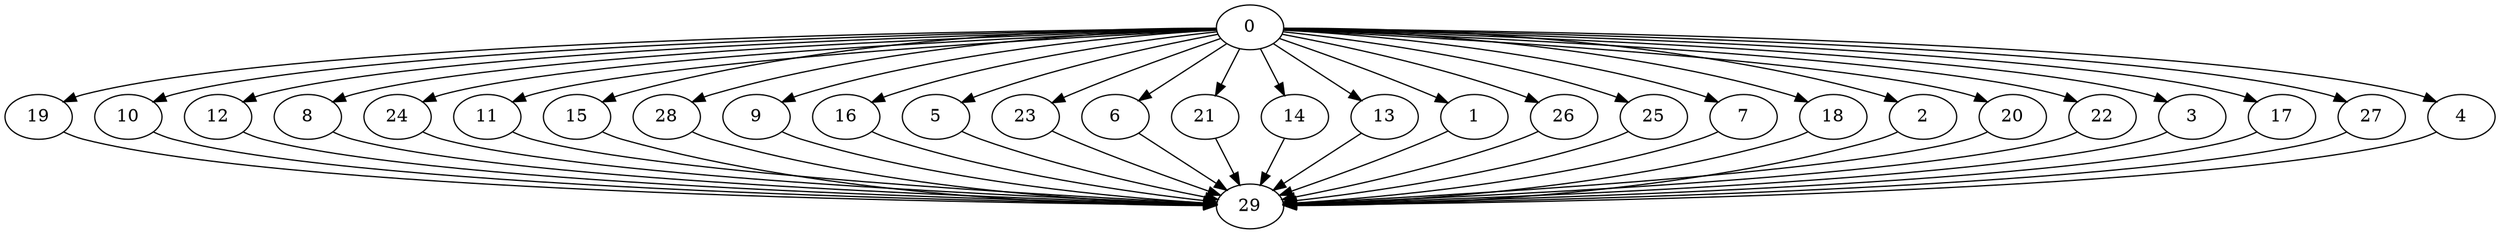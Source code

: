digraph "Fork_Join_Nodes_30_CCR_0.10_WeightType_Random#4_Heterogeneous-4-2-strong" {
0 [Weight=115];
19 [Weight=192];
10 [Weight=192];
12 [Weight=173];
8 [Weight=173];
24 [Weight=173];
11 [Weight=173];
15 [Weight=173];
28 [Weight=154];
9 [Weight=154];
16 [Weight=154];
5 [Weight=154];
23 [Weight=154];
6 [Weight=135];
21 [Weight=115];
14 [Weight=96];
13 [Weight=96];
1 [Weight=96];
26 [Weight=96];
25 [Weight=96];
7 [Weight=77];
18 [Weight=77];
2 [Weight=77];
20 [Weight=77];
22 [Weight=58];
3 [Weight=58];
17 [Weight=58];
27 [Weight=38];
4 [Weight=38];
29 [Weight=135];
0 -> 21 [Weight=2];
0 -> 20 [Weight=3];
8 -> 29 [Weight=7];
17 -> 29 [Weight=2];
22 -> 29 [Weight=8];
0 -> 18 [Weight=9];
3 -> 29 [Weight=6];
0 -> 13 [Weight=8];
0 -> 26 [Weight=8];
0 -> 24 [Weight=7];
0 -> 14 [Weight=10];
0 -> 10 [Weight=4];
0 -> 2 [Weight=6];
20 -> 29 [Weight=2];
6 -> 29 [Weight=5];
19 -> 29 [Weight=9];
2 -> 29 [Weight=2];
23 -> 29 [Weight=3];
0 -> 3 [Weight=8];
25 -> 29 [Weight=2];
0 -> 19 [Weight=10];
0 -> 6 [Weight=6];
0 -> 25 [Weight=10];
0 -> 22 [Weight=10];
0 -> 8 [Weight=7];
26 -> 29 [Weight=3];
11 -> 29 [Weight=3];
28 -> 29 [Weight=10];
0 -> 23 [Weight=10];
0 -> 9 [Weight=9];
9 -> 29 [Weight=8];
15 -> 29 [Weight=2];
0 -> 11 [Weight=4];
0 -> 27 [Weight=6];
0 -> 5 [Weight=9];
0 -> 12 [Weight=9];
24 -> 29 [Weight=6];
13 -> 29 [Weight=5];
0 -> 15 [Weight=8];
1 -> 29 [Weight=3];
0 -> 17 [Weight=7];
0 -> 1 [Weight=3];
16 -> 29 [Weight=7];
10 -> 29 [Weight=6];
14 -> 29 [Weight=7];
0 -> 16 [Weight=3];
18 -> 29 [Weight=8];
4 -> 29 [Weight=3];
5 -> 29 [Weight=3];
7 -> 29 [Weight=10];
12 -> 29 [Weight=10];
0 -> 28 [Weight=4];
27 -> 29 [Weight=9];
0 -> 7 [Weight=9];
21 -> 29 [Weight=10];
0 -> 4 [Weight=8];
}
